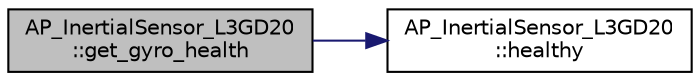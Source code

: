 digraph "AP_InertialSensor_L3GD20::get_gyro_health"
{
 // INTERACTIVE_SVG=YES
  edge [fontname="Helvetica",fontsize="10",labelfontname="Helvetica",labelfontsize="10"];
  node [fontname="Helvetica",fontsize="10",shape=record];
  rankdir="LR";
  Node1 [label="AP_InertialSensor_L3GD20\l::get_gyro_health",height=0.2,width=0.4,color="black", fillcolor="grey75", style="filled" fontcolor="black"];
  Node1 -> Node2 [color="midnightblue",fontsize="10",style="solid",fontname="Helvetica"];
  Node2 [label="AP_InertialSensor_L3GD20\l::healthy",height=0.2,width=0.4,color="black", fillcolor="white", style="filled",URL="$classAP__InertialSensor__L3GD20.html#a70367bacb33e848d39dbc05309b28581"];
}
